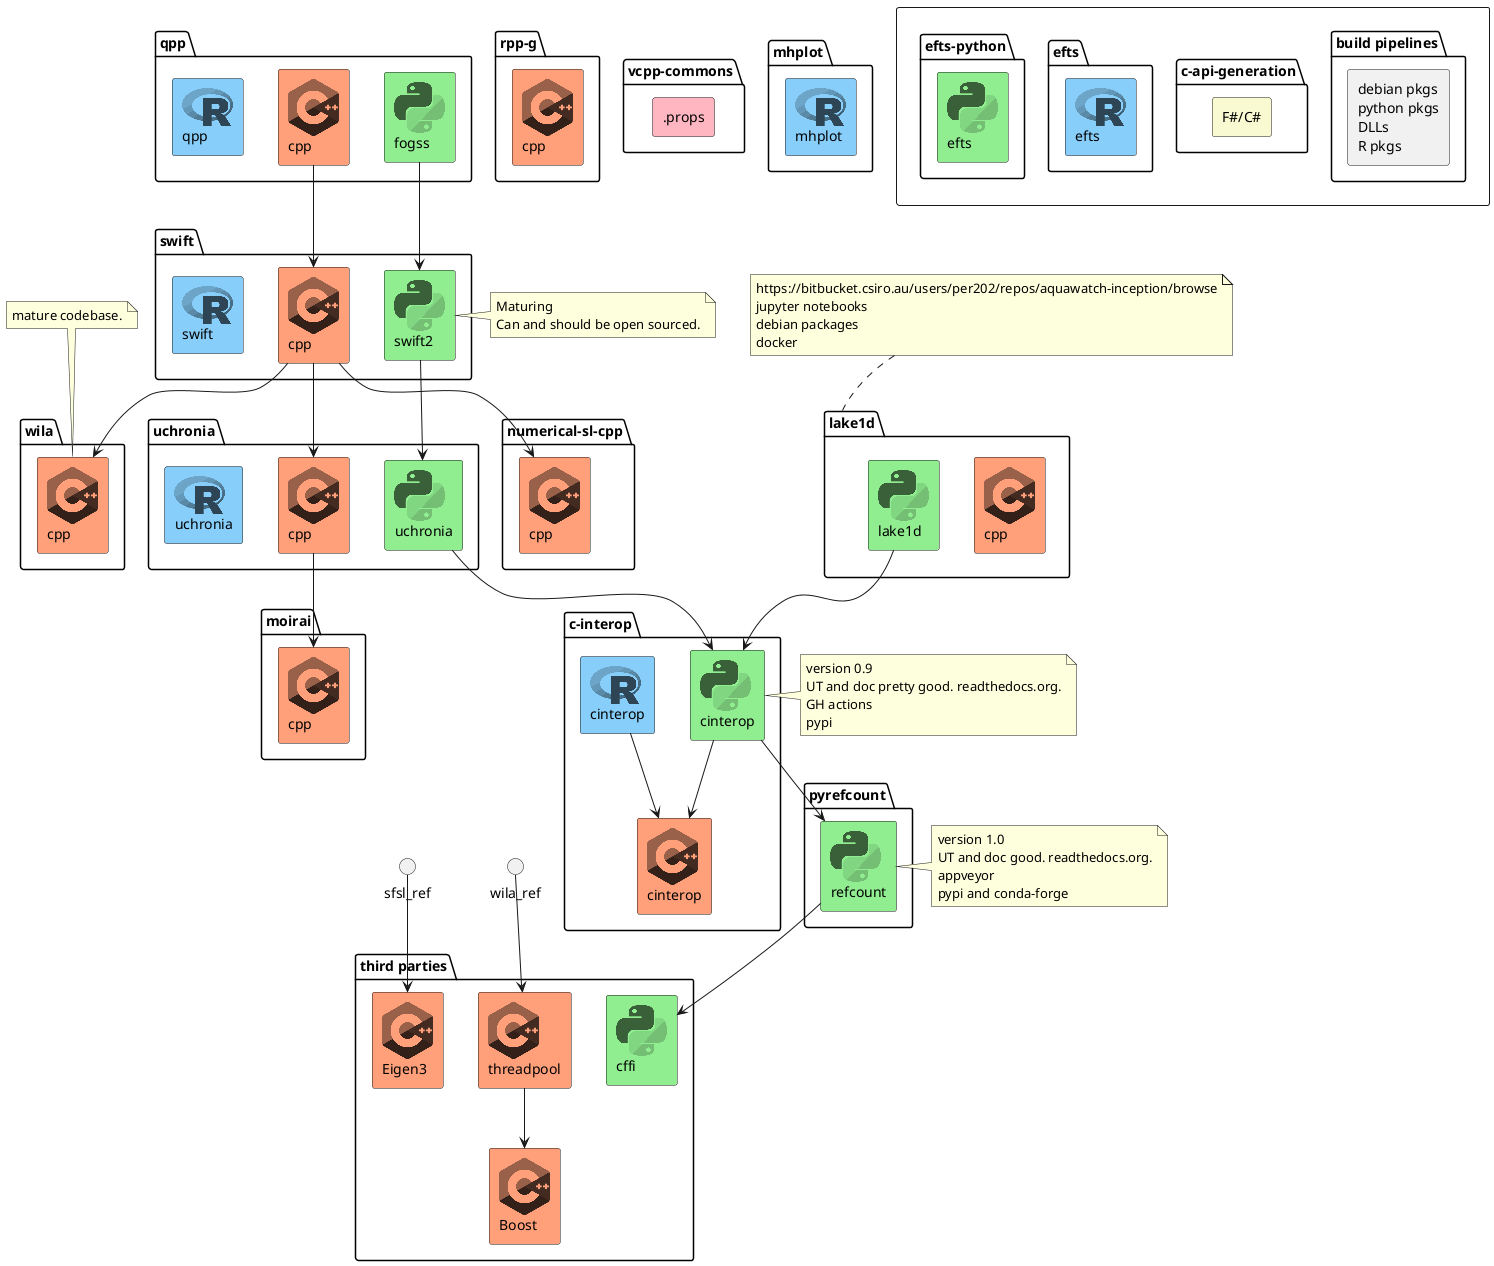 @startuml software-map

' Maybe. 
!include <logos/r-lang.puml>
!include <logos/python.puml>
' !include <logos/typescript.puml>
' !include <logos/kubernetes.puml>
' !include <logos/flask.puml>
!include <logos/c.puml>
!include <logos/c-plusplus.puml>
' !include <logos/docker.puml>

' left to right direction

' package "cruise-control" {
' }

' floating note 
'   Consider: Senaps, Eagle, Hydroshare.
'   Links to Digital Water 
' end note

package "rpp-g" {
    rectangle "<$c-plusplus>\ncpp" as rpp_cpp_code #LightSalmon
}
package "qpp" {
    rectangle "<$c-plusplus>\ncpp" as qpp_cpp_code #LightSalmon
    rectangle "<$python>\nfogss" as fogss_py #LightGreen
    rectangle "<$r-lang>\nqpp" as fogss_r #LightSkyBlue

}
package "swift" {
    rectangle "<$c-plusplus>\ncpp" as swift_cpp_code #LightSalmon
    rectangle "<$python>\nswift2" as swift_py #LightGreen
    rectangle "<$r-lang>\nswift" as swift_r #LightSkyBlue
}
package "numerical-sl-cpp" {
    rectangle "<$c-plusplus>\ncpp" as sfsl_cpp_code #LightSalmon
}
package "uchronia" {
    rectangle "<$c-plusplus>\ncpp" as uchronia_cpp_code #LightSalmon
    rectangle "<$python>\nuchronia" as uchronia_py #LightGreen
    rectangle "<$r-lang>\nuchronia" as uchronia_r #LightSkyBlue

}
package "c-interop" {
    rectangle "<$c-plusplus>\ncinterop" as cinterop_cpp_code #LightSalmon
    rectangle "<$python>\ncinterop" as cinterop_py #LightGreen
    rectangle "<$r-lang>\ncinterop" as cinterop_r #LightSkyBlue
}

package "wila" {
    rectangle "<$c-plusplus>\ncpp" as wila_cpp_code #LightSalmon
}
package "moirai" {
    rectangle "<$c-plusplus>\ncpp" as moirai_cpp_code #LightSalmon
}
package "pyrefcount" {
    rectangle "<$python>\nrefcount" as refcount_py #LightGreen
}
package "vcpp-commons" {
    rectangle ".props" as vcpp_props #LightPink
}
' package "config-utils" {
' }

package "mhplot" {
    rectangle "<$r-lang>\nmhplot" as mhplot_r #LightSkyBlue
}

package "third parties" as third_parties {
    rectangle "<$c-plusplus>\nEigen3" as eigen_cpp_code #LightSalmon
    rectangle "<$c-plusplus>\nBoost" as boost_cpp_code #LightSalmon
    rectangle "<$c-plusplus>\nthreadpool" as threadpool_cpp_code #LightSalmon
    rectangle "<$python>\ncffi" as cffi_py #LightGreen
}

rectangle {

    package "build pipelines" {
        rectangle "debian pkgs\npython pkgs\nDLLs\nR pkgs"
    }

    package "c-api-generation" {
        rectangle "F#/C#" as cs_gen_code #LightGoldenRodYellow
    }

    package "efts" {
        rectangle "<$r-lang>\nefts" as efts_r #LightSkyBlue
    }
    package "efts-python" {
        rectangle "<$python>\nefts" as efts_py #LightGreen
    }

}

package "lake1d" {
    rectangle "<$c-plusplus>\ncpp" as lake1d_cpp_code #LightSalmon
    rectangle "<$python>\nlake1d" as lake1d_py #LightGreen
    ' rectangle "<$r-lang>\nuchronia" as lake1d_r #LightSkyBlue
}

uchronia_cpp_code --> moirai_cpp_code 
' uchronia_cpp_code --> boost_cpp_code
swift_cpp_code --> uchronia_cpp_code
swift_cpp_code --> wila_cpp_code
swift_cpp_code --> sfsl_cpp_code
' qpp_cpp_code --> eigen_cpp_code
sfsl_ref --> eigen_cpp_code
' wila_cpp_code --> threadpool_cpp_code
qpp_cpp_code --> swift_cpp_code
threadpool_cpp_code --> boost_cpp_code
wila_ref --> threadpool_cpp_code

refcount_py --> cffi_py
cinterop_py --> refcount_py
uchronia_py --> cinterop_py
lake1d_py --> cinterop_py
swift_py --> uchronia_py
fogss_py --> swift_py
cinterop_py --> cinterop_cpp_code

cinterop_r --> cinterop_cpp_code

note right of refcount_py
    version 1.0
    UT and doc good. readthedocs.org.
    appveyor
    pypi and conda-forge
end note

note right of cinterop_py
    version 0.9
    UT and doc pretty good. readthedocs.org.
    GH actions
    pypi
end note

note top of wila_cpp_code
    mature codebase.
end note

note right of swift_py
    Maturing
    Can and should be open sourced.
end note

note top of lake1d
    https://bitbucket.csiro.au/users/per202/repos/aquawatch-inception/browse
    jupyter notebooks
    debian packages
    docker
end note



@enduml
